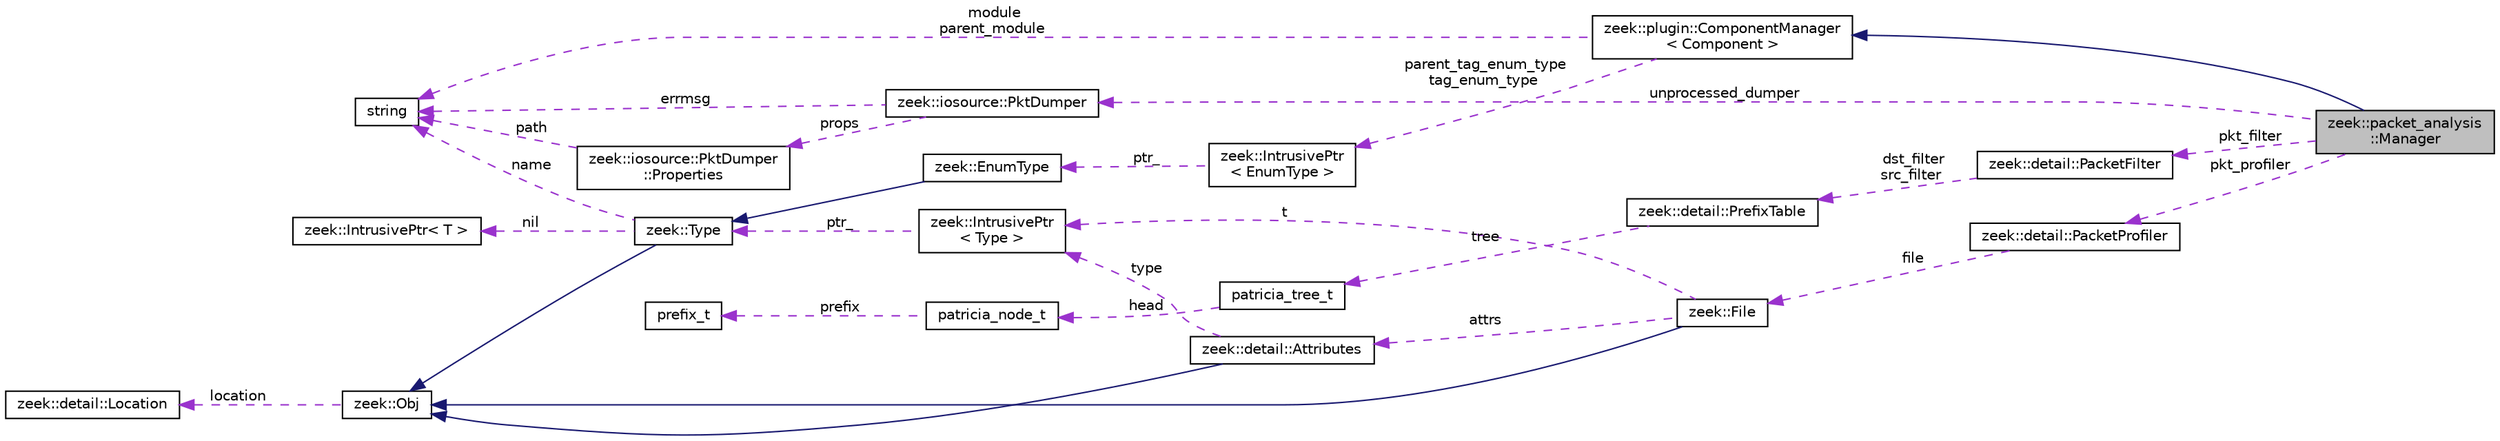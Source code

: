 digraph "zeek::packet_analysis::Manager"
{
 // LATEX_PDF_SIZE
  edge [fontname="Helvetica",fontsize="10",labelfontname="Helvetica",labelfontsize="10"];
  node [fontname="Helvetica",fontsize="10",shape=record];
  rankdir="LR";
  Node1 [label="zeek::packet_analysis\l::Manager",height=0.2,width=0.4,color="black", fillcolor="grey75", style="filled", fontcolor="black",tooltip=" "];
  Node2 -> Node1 [dir="back",color="midnightblue",fontsize="10",style="solid",fontname="Helvetica"];
  Node2 [label="zeek::plugin::ComponentManager\l\< Component \>",height=0.2,width=0.4,color="black", fillcolor="white", style="filled",URL="$d0/d16/classzeek_1_1plugin_1_1ComponentManager.html",tooltip=" "];
  Node3 -> Node2 [dir="back",color="darkorchid3",fontsize="10",style="dashed",label=" module\nparent_module" ,fontname="Helvetica"];
  Node3 [label="string",height=0.2,width=0.4,color="black", fillcolor="white", style="filled",tooltip=" "];
  Node4 -> Node2 [dir="back",color="darkorchid3",fontsize="10",style="dashed",label=" parent_tag_enum_type\ntag_enum_type" ,fontname="Helvetica"];
  Node4 [label="zeek::IntrusivePtr\l\< EnumType \>",height=0.2,width=0.4,color="black", fillcolor="white", style="filled",URL="$d6/dba/classzeek_1_1IntrusivePtr.html",tooltip=" "];
  Node5 -> Node4 [dir="back",color="darkorchid3",fontsize="10",style="dashed",label=" ptr_" ,fontname="Helvetica"];
  Node5 [label="zeek::EnumType",height=0.2,width=0.4,color="black", fillcolor="white", style="filled",URL="$d4/d24/classzeek_1_1EnumType.html",tooltip=" "];
  Node6 -> Node5 [dir="back",color="midnightblue",fontsize="10",style="solid",fontname="Helvetica"];
  Node6 [label="zeek::Type",height=0.2,width=0.4,color="black", fillcolor="white", style="filled",URL="$d0/d4f/classzeek_1_1Type.html",tooltip=" "];
  Node7 -> Node6 [dir="back",color="midnightblue",fontsize="10",style="solid",fontname="Helvetica"];
  Node7 [label="zeek::Obj",height=0.2,width=0.4,color="black", fillcolor="white", style="filled",URL="$dd/df1/classzeek_1_1Obj.html",tooltip=" "];
  Node8 -> Node7 [dir="back",color="darkorchid3",fontsize="10",style="dashed",label=" location" ,fontname="Helvetica"];
  Node8 [label="zeek::detail::Location",height=0.2,width=0.4,color="black", fillcolor="white", style="filled",URL="$d5/d1d/classzeek_1_1detail_1_1Location.html",tooltip=" "];
  Node9 -> Node6 [dir="back",color="darkorchid3",fontsize="10",style="dashed",label=" nil" ,fontname="Helvetica"];
  Node9 [label="zeek::IntrusivePtr\< T \>",height=0.2,width=0.4,color="black", fillcolor="white", style="filled",URL="$d6/dba/classzeek_1_1IntrusivePtr.html",tooltip=" "];
  Node3 -> Node6 [dir="back",color="darkorchid3",fontsize="10",style="dashed",label=" name" ,fontname="Helvetica"];
  Node10 -> Node1 [dir="back",color="darkorchid3",fontsize="10",style="dashed",label=" pkt_profiler" ,fontname="Helvetica"];
  Node10 [label="zeek::detail::PacketProfiler",height=0.2,width=0.4,color="black", fillcolor="white", style="filled",URL="$de/d7c/classzeek_1_1detail_1_1PacketProfiler.html",tooltip=" "];
  Node11 -> Node10 [dir="back",color="darkorchid3",fontsize="10",style="dashed",label=" file" ,fontname="Helvetica"];
  Node11 [label="zeek::File",height=0.2,width=0.4,color="black", fillcolor="white", style="filled",URL="$da/dee/classzeek_1_1File.html",tooltip=" "];
  Node7 -> Node11 [dir="back",color="midnightblue",fontsize="10",style="solid",fontname="Helvetica"];
  Node12 -> Node11 [dir="back",color="darkorchid3",fontsize="10",style="dashed",label=" t" ,fontname="Helvetica"];
  Node12 [label="zeek::IntrusivePtr\l\< Type \>",height=0.2,width=0.4,color="black", fillcolor="white", style="filled",URL="$d6/dba/classzeek_1_1IntrusivePtr.html",tooltip=" "];
  Node6 -> Node12 [dir="back",color="darkorchid3",fontsize="10",style="dashed",label=" ptr_" ,fontname="Helvetica"];
  Node13 -> Node11 [dir="back",color="darkorchid3",fontsize="10",style="dashed",label=" attrs" ,fontname="Helvetica"];
  Node13 [label="zeek::detail::Attributes",height=0.2,width=0.4,color="black", fillcolor="white", style="filled",URL="$da/d09/classzeek_1_1detail_1_1Attributes.html",tooltip=" "];
  Node7 -> Node13 [dir="back",color="midnightblue",fontsize="10",style="solid",fontname="Helvetica"];
  Node12 -> Node13 [dir="back",color="darkorchid3",fontsize="10",style="dashed",label=" type" ,fontname="Helvetica"];
  Node14 -> Node1 [dir="back",color="darkorchid3",fontsize="10",style="dashed",label=" pkt_filter" ,fontname="Helvetica"];
  Node14 [label="zeek::detail::PacketFilter",height=0.2,width=0.4,color="black", fillcolor="white", style="filled",URL="$df/d6b/classzeek_1_1detail_1_1PacketFilter.html",tooltip=" "];
  Node15 -> Node14 [dir="back",color="darkorchid3",fontsize="10",style="dashed",label=" dst_filter\nsrc_filter" ,fontname="Helvetica"];
  Node15 [label="zeek::detail::PrefixTable",height=0.2,width=0.4,color="black", fillcolor="white", style="filled",URL="$d7/d19/classzeek_1_1detail_1_1PrefixTable.html",tooltip=" "];
  Node16 -> Node15 [dir="back",color="darkorchid3",fontsize="10",style="dashed",label=" tree" ,fontname="Helvetica"];
  Node16 [label="patricia_tree_t",height=0.2,width=0.4,color="black", fillcolor="white", style="filled",URL="$d2/d85/patricia_8h.html#d2/d2d/structpatricia__tree__t",tooltip=" "];
  Node17 -> Node16 [dir="back",color="darkorchid3",fontsize="10",style="dashed",label=" head" ,fontname="Helvetica"];
  Node17 [label="patricia_node_t",height=0.2,width=0.4,color="black", fillcolor="white", style="filled",URL="$d2/d85/patricia_8h.html#dc/df2/structpatricia__node__t",tooltip=" "];
  Node18 -> Node17 [dir="back",color="darkorchid3",fontsize="10",style="dashed",label=" prefix" ,fontname="Helvetica"];
  Node18 [label="prefix_t",height=0.2,width=0.4,color="black", fillcolor="white", style="filled",URL="$d2/d85/patricia_8h.html#d5/d30/structprefix__t",tooltip=" "];
  Node19 -> Node1 [dir="back",color="darkorchid3",fontsize="10",style="dashed",label=" unprocessed_dumper" ,fontname="Helvetica"];
  Node19 [label="zeek::iosource::PktDumper",height=0.2,width=0.4,color="black", fillcolor="white", style="filled",URL="$d1/dad/classzeek_1_1iosource_1_1PktDumper.html",tooltip=" "];
  Node20 -> Node19 [dir="back",color="darkorchid3",fontsize="10",style="dashed",label=" props" ,fontname="Helvetica"];
  Node20 [label="zeek::iosource::PktDumper\l::Properties",height=0.2,width=0.4,color="black", fillcolor="white", style="filled",URL="$d1/dad/classzeek_1_1iosource_1_1PktDumper.html#da/de3/structzeek_1_1iosource_1_1PktDumper_1_1Properties",tooltip=" "];
  Node3 -> Node20 [dir="back",color="darkorchid3",fontsize="10",style="dashed",label=" path" ,fontname="Helvetica"];
  Node3 -> Node19 [dir="back",color="darkorchid3",fontsize="10",style="dashed",label=" errmsg" ,fontname="Helvetica"];
}
